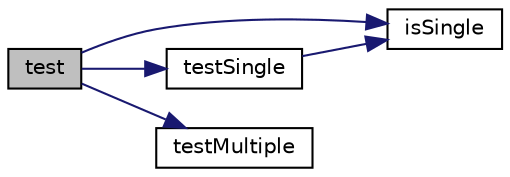 digraph "test"
{
  edge [fontname="Helvetica",fontsize="10",labelfontname="Helvetica",labelfontsize="10"];
  node [fontname="Helvetica",fontsize="10",shape=record];
  rankdir="LR";
  Node1 [label="test",height=0.2,width=0.4,color="black", fillcolor="grey75", style="filled" fontcolor="black"];
  Node1 -> Node2 [color="midnightblue",fontsize="10",style="solid",fontname="Helvetica"];
  Node2 [label="isSingle",height=0.2,width=0.4,color="black", fillcolor="white", style="filled",URL="$class_field_expectation.html#a36d4cc3f0c5334e3aa6118aab2849e2e"];
  Node1 -> Node3 [color="midnightblue",fontsize="10",style="solid",fontname="Helvetica"];
  Node3 [label="testSingle",height=0.2,width=0.4,color="black", fillcolor="white", style="filled",URL="$class_field_expectation.html#a9b8426d6efe6d0b8b79c55a628c507a9"];
  Node3 -> Node2 [color="midnightblue",fontsize="10",style="solid",fontname="Helvetica"];
  Node1 -> Node4 [color="midnightblue",fontsize="10",style="solid",fontname="Helvetica"];
  Node4 [label="testMultiple",height=0.2,width=0.4,color="black", fillcolor="white", style="filled",URL="$class_field_expectation.html#a6cae1fab59d68f077bf859dcab5b89a3"];
}
